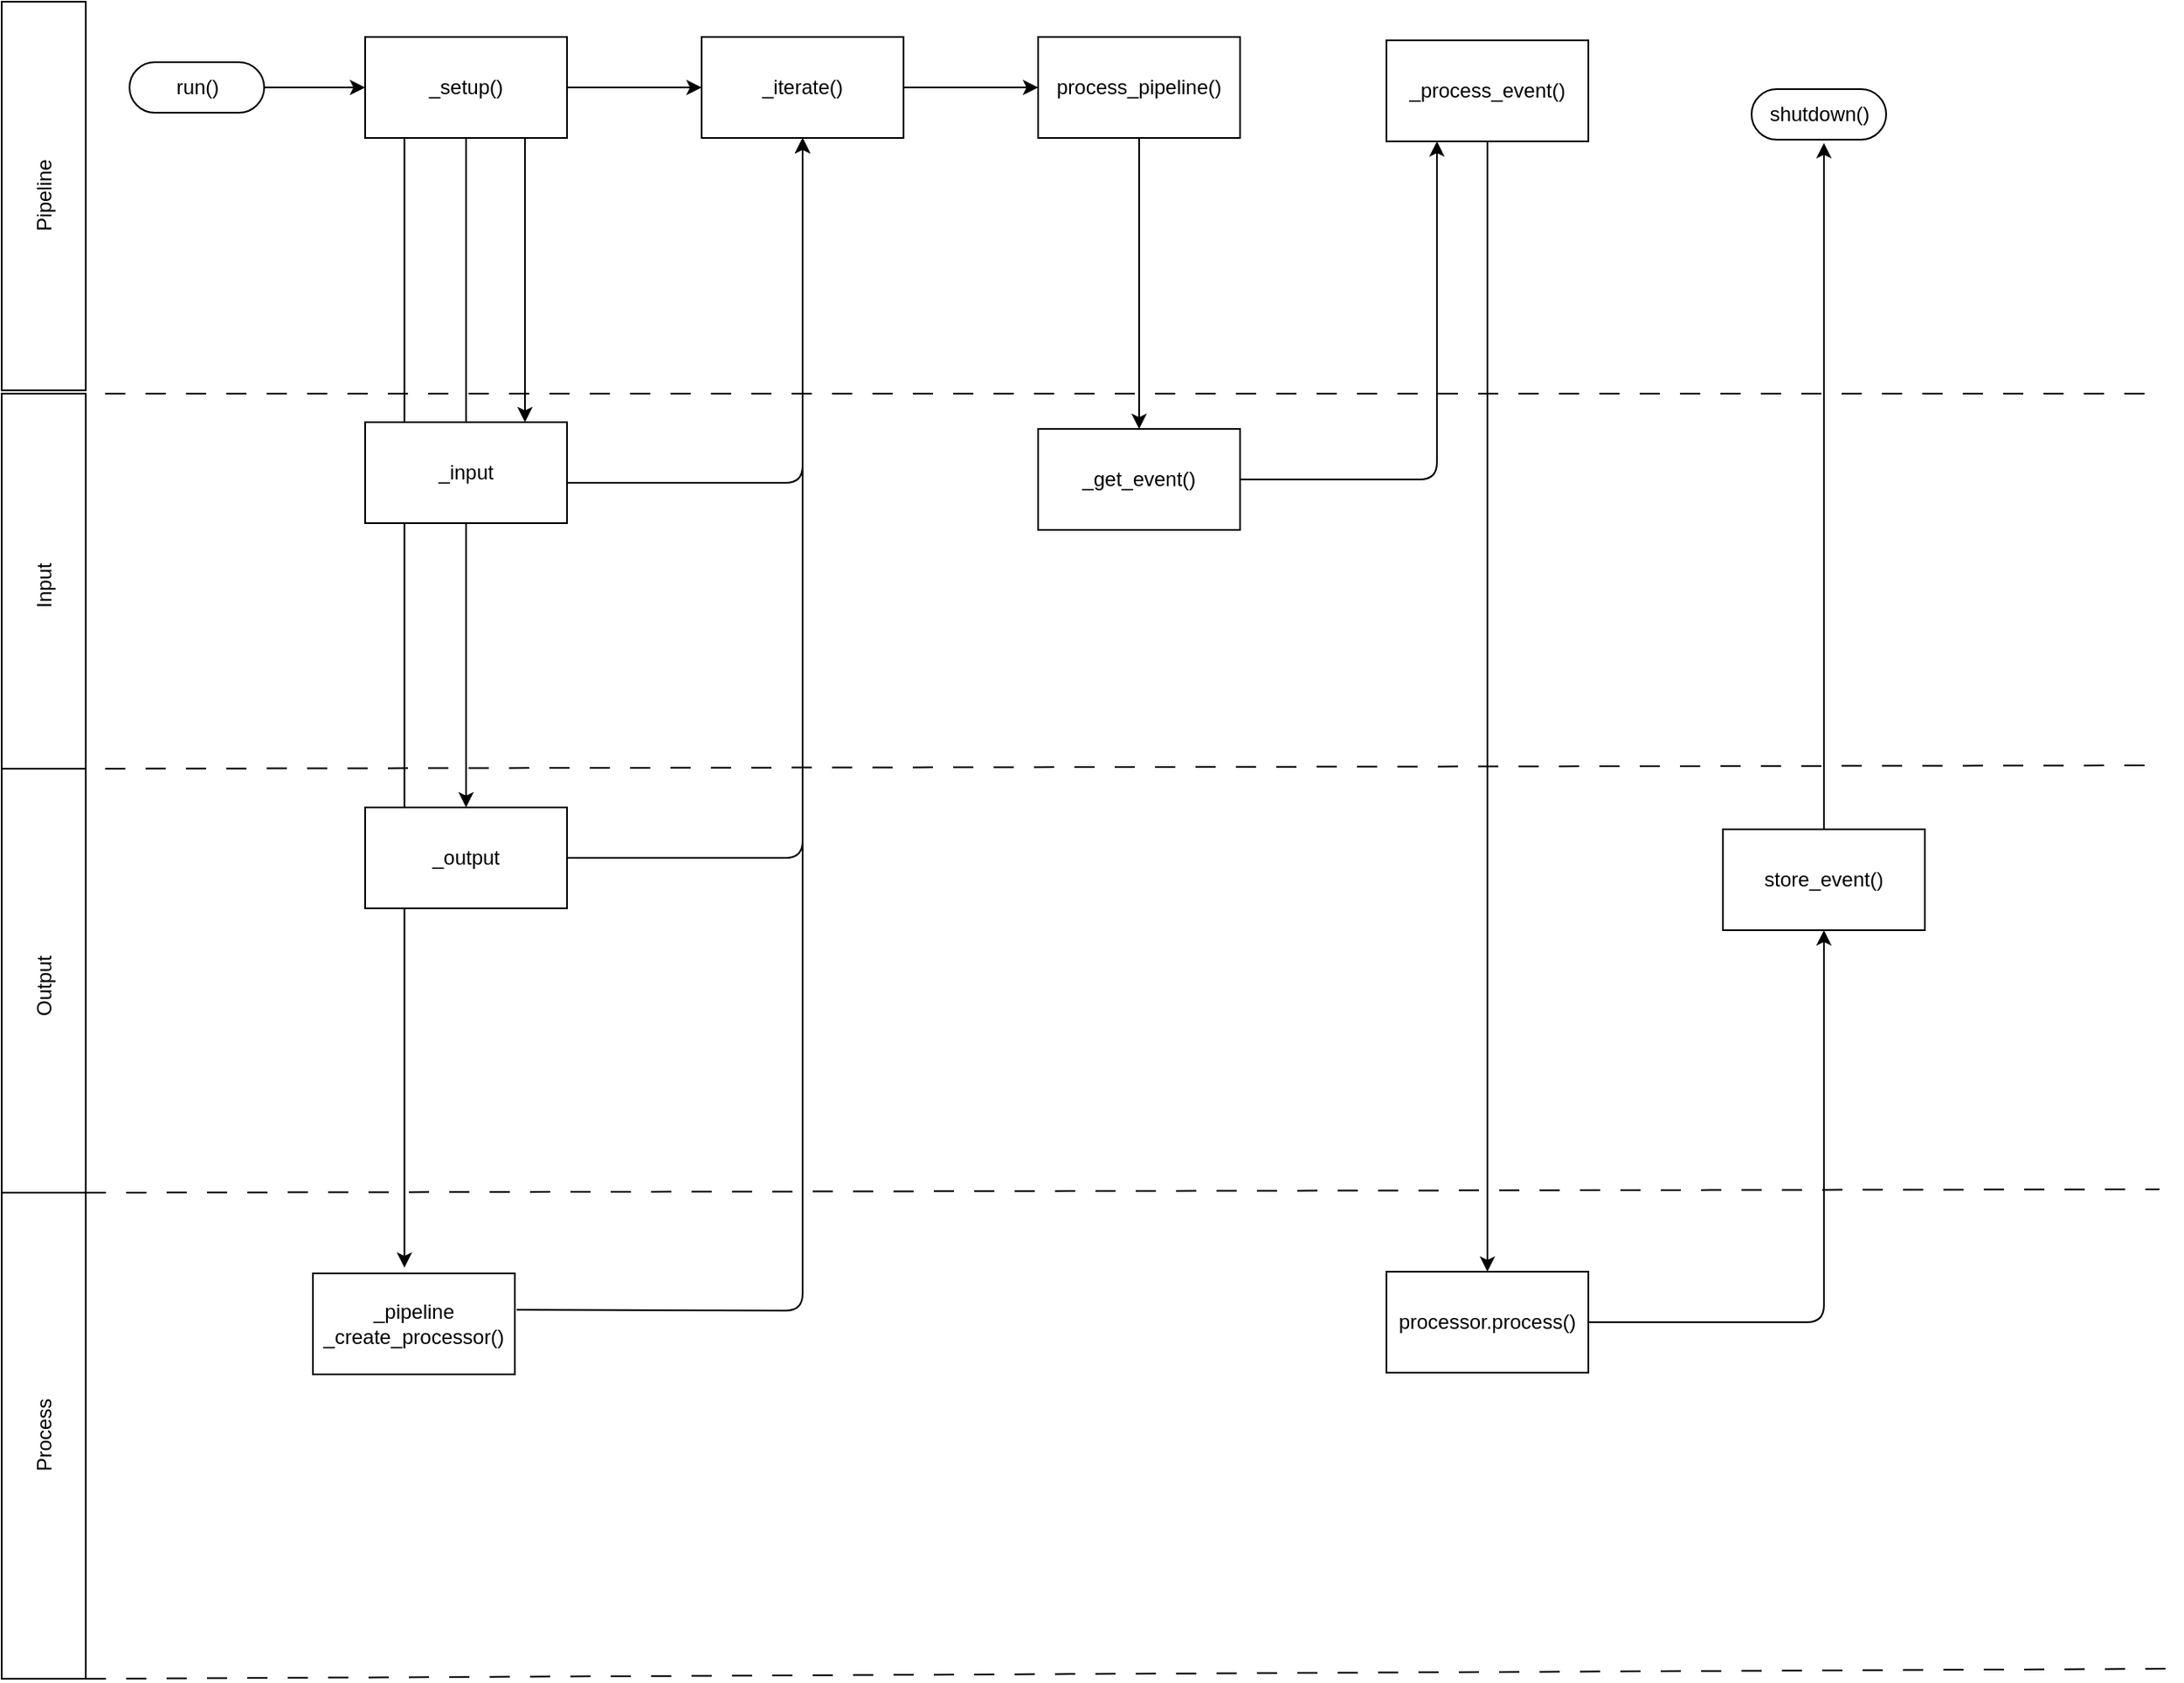 <mxfile>
    <diagram id="jAWC2LhXekvv6oqCjF-c" name="new_draft">
        <mxGraphModel dx="1072" dy="563" grid="1" gridSize="10" guides="1" tooltips="1" connect="1" arrows="1" fold="1" page="1" pageScale="1" pageWidth="850" pageHeight="1100" math="0" shadow="0">
            <root>
                <mxCell id="0"/>
                <mxCell id="1" parent="0"/>
                <mxCell id="PUErGV669JzjoP0JaTtT-1" value="Pipeline" style="html=1;dashed=0;whitespace=wrap;rotation=-90;" parent="1" vertex="1">
                    <mxGeometry x="-46.5" y="94.5" width="231" height="50" as="geometry"/>
                </mxCell>
                <mxCell id="PUErGV669JzjoP0JaTtT-2" value="Input" style="html=1;dashed=0;whitespace=wrap;rotation=-90;" parent="1" vertex="1">
                    <mxGeometry x="-45.5" y="326.5" width="229" height="50" as="geometry"/>
                </mxCell>
                <mxCell id="PUErGV669JzjoP0JaTtT-3" value="Output" style="html=1;dashed=0;whitespace=wrap;rotation=-90;" parent="1" vertex="1">
                    <mxGeometry x="-60.5" y="564.5" width="259" height="50" as="geometry"/>
                </mxCell>
                <mxCell id="PUErGV669JzjoP0JaTtT-4" value="Process" style="html=1;dashed=0;whitespace=wrap;rotation=-90;" parent="1" vertex="1">
                    <mxGeometry x="-75.5" y="831.5" width="289" height="50" as="geometry"/>
                </mxCell>
                <mxCell id="PUErGV669JzjoP0JaTtT-8" value="" style="edgeStyle=none;html=1;" parent="1" source="PUErGV669JzjoP0JaTtT-6" target="PUErGV669JzjoP0JaTtT-7" edge="1">
                    <mxGeometry relative="1" as="geometry"/>
                </mxCell>
                <mxCell id="PUErGV669JzjoP0JaTtT-6" value="run()" style="html=1;dashed=0;whitespace=wrap;shape=mxgraph.dfd.start" parent="1" vertex="1">
                    <mxGeometry x="120" y="40" width="80" height="30" as="geometry"/>
                </mxCell>
                <mxCell id="PUErGV669JzjoP0JaTtT-10" value="" style="edgeStyle=none;html=1;" parent="1" edge="1">
                    <mxGeometry relative="1" as="geometry">
                        <mxPoint x="355" y="85" as="sourcePoint"/>
                        <mxPoint x="355" y="254" as="targetPoint"/>
                    </mxGeometry>
                </mxCell>
                <mxCell id="PUErGV669JzjoP0JaTtT-12" value="" style="edgeStyle=none;html=1;" parent="1" source="PUErGV669JzjoP0JaTtT-7" target="PUErGV669JzjoP0JaTtT-11" edge="1">
                    <mxGeometry relative="1" as="geometry"/>
                </mxCell>
                <mxCell id="PUErGV669JzjoP0JaTtT-14" value="" style="edgeStyle=none;html=1;entryX=0.428;entryY=-0.057;entryDx=0;entryDy=0;entryPerimeter=0;" parent="1" edge="1">
                    <mxGeometry relative="1" as="geometry">
                        <mxPoint x="283.357" y="85" as="sourcePoint"/>
                        <mxPoint x="283.36" y="756.58" as="targetPoint"/>
                    </mxGeometry>
                </mxCell>
                <mxCell id="PUErGV669JzjoP0JaTtT-16" value="" style="edgeStyle=none;html=1;" parent="1" source="PUErGV669JzjoP0JaTtT-7" target="PUErGV669JzjoP0JaTtT-15" edge="1">
                    <mxGeometry relative="1" as="geometry"/>
                </mxCell>
                <mxCell id="PUErGV669JzjoP0JaTtT-7" value="_setup()" style="whiteSpace=wrap;html=1;dashed=0;" parent="1" vertex="1">
                    <mxGeometry x="260" y="25" width="120" height="60" as="geometry"/>
                </mxCell>
                <mxCell id="PUErGV669JzjoP0JaTtT-18" value="" style="edgeStyle=orthogonalEdgeStyle;html=1;entryX=0.5;entryY=1;entryDx=0;entryDy=0;" parent="1" source="PUErGV669JzjoP0JaTtT-9" target="PUErGV669JzjoP0JaTtT-15" edge="1">
                    <mxGeometry relative="1" as="geometry">
                        <mxPoint x="460" y="284" as="targetPoint"/>
                        <Array as="points">
                            <mxPoint x="520" y="290"/>
                        </Array>
                    </mxGeometry>
                </mxCell>
                <mxCell id="PUErGV669JzjoP0JaTtT-9" value="_input" style="whiteSpace=wrap;html=1;dashed=0;" parent="1" vertex="1">
                    <mxGeometry x="260" y="254" width="120" height="60" as="geometry"/>
                </mxCell>
                <mxCell id="PUErGV669JzjoP0JaTtT-11" value="_output" style="whiteSpace=wrap;html=1;dashed=0;" parent="1" vertex="1">
                    <mxGeometry x="260" y="483" width="120" height="60" as="geometry"/>
                </mxCell>
                <mxCell id="PUErGV669JzjoP0JaTtT-13" value="_pipeline&lt;br&gt;_create_processor()" style="whiteSpace=wrap;html=1;dashed=0;" parent="1" vertex="1">
                    <mxGeometry x="229" y="760" width="120" height="60" as="geometry"/>
                </mxCell>
                <mxCell id="1FPzQdOC1NQE9BNiDaKf-2" value="" style="edgeStyle=none;html=1;" parent="1" source="PUErGV669JzjoP0JaTtT-15" target="1FPzQdOC1NQE9BNiDaKf-1" edge="1">
                    <mxGeometry relative="1" as="geometry"/>
                </mxCell>
                <mxCell id="PUErGV669JzjoP0JaTtT-15" value="_iterate()" style="whiteSpace=wrap;html=1;dashed=0;" parent="1" vertex="1">
                    <mxGeometry x="460" y="25" width="120" height="60" as="geometry"/>
                </mxCell>
                <mxCell id="PUErGV669JzjoP0JaTtT-19" value="" style="edgeStyle=orthogonalEdgeStyle;html=1;exitX=1;exitY=0.5;exitDx=0;exitDy=0;entryX=0.5;entryY=1;entryDx=0;entryDy=0;" parent="1" source="PUErGV669JzjoP0JaTtT-11" target="PUErGV669JzjoP0JaTtT-15" edge="1">
                    <mxGeometry relative="1" as="geometry">
                        <mxPoint x="390" y="295" as="sourcePoint"/>
                        <mxPoint x="480" y="89" as="targetPoint"/>
                        <Array as="points">
                            <mxPoint x="520" y="513"/>
                        </Array>
                    </mxGeometry>
                </mxCell>
                <mxCell id="PUErGV669JzjoP0JaTtT-20" value="" style="edgeStyle=orthogonalEdgeStyle;html=1;entryX=0.5;entryY=1;entryDx=0;entryDy=0;" parent="1" target="PUErGV669JzjoP0JaTtT-15" edge="1">
                    <mxGeometry relative="1" as="geometry">
                        <mxPoint x="350" y="781.6" as="sourcePoint"/>
                        <mxPoint x="525" y="80" as="targetPoint"/>
                    </mxGeometry>
                </mxCell>
                <mxCell id="1FPzQdOC1NQE9BNiDaKf-4" value="" style="edgeStyle=none;html=1;" parent="1" source="1FPzQdOC1NQE9BNiDaKf-1" target="1FPzQdOC1NQE9BNiDaKf-3" edge="1">
                    <mxGeometry relative="1" as="geometry"/>
                </mxCell>
                <mxCell id="1FPzQdOC1NQE9BNiDaKf-1" value="process_pipeline()" style="whiteSpace=wrap;html=1;dashed=0;" parent="1" vertex="1">
                    <mxGeometry x="660" y="25" width="120" height="60" as="geometry"/>
                </mxCell>
                <mxCell id="1FPzQdOC1NQE9BNiDaKf-6" value="" style="edgeStyle=orthogonalEdgeStyle;html=1;entryX=0.25;entryY=1;entryDx=0;entryDy=0;" parent="1" source="1FPzQdOC1NQE9BNiDaKf-3" target="1FPzQdOC1NQE9BNiDaKf-5" edge="1">
                    <mxGeometry relative="1" as="geometry"/>
                </mxCell>
                <mxCell id="1FPzQdOC1NQE9BNiDaKf-3" value="_get_event()" style="whiteSpace=wrap;html=1;dashed=0;" parent="1" vertex="1">
                    <mxGeometry x="660" y="258" width="120" height="60" as="geometry"/>
                </mxCell>
                <mxCell id="1FPzQdOC1NQE9BNiDaKf-8" value="" style="edgeStyle=orthogonalEdgeStyle;html=1;" parent="1" source="1FPzQdOC1NQE9BNiDaKf-5" target="1FPzQdOC1NQE9BNiDaKf-7" edge="1">
                    <mxGeometry relative="1" as="geometry"/>
                </mxCell>
                <mxCell id="1FPzQdOC1NQE9BNiDaKf-5" value="_process_event()" style="whiteSpace=wrap;html=1;dashed=0;" parent="1" vertex="1">
                    <mxGeometry x="867" y="27" width="120" height="60" as="geometry"/>
                </mxCell>
                <mxCell id="1FPzQdOC1NQE9BNiDaKf-10" value="" style="edgeStyle=orthogonalEdgeStyle;html=1;" parent="1" source="1FPzQdOC1NQE9BNiDaKf-7" target="1FPzQdOC1NQE9BNiDaKf-9" edge="1">
                    <mxGeometry relative="1" as="geometry"/>
                </mxCell>
                <mxCell id="1FPzQdOC1NQE9BNiDaKf-7" value="processor.process()" style="whiteSpace=wrap;html=1;dashed=0;" parent="1" vertex="1">
                    <mxGeometry x="867" y="759" width="120" height="60" as="geometry"/>
                </mxCell>
                <mxCell id="1FPzQdOC1NQE9BNiDaKf-12" value="" style="edgeStyle=orthogonalEdgeStyle;html=1;" parent="1" source="1FPzQdOC1NQE9BNiDaKf-9" edge="1">
                    <mxGeometry relative="1" as="geometry">
                        <mxPoint x="1127" y="88" as="targetPoint"/>
                    </mxGeometry>
                </mxCell>
                <mxCell id="1FPzQdOC1NQE9BNiDaKf-9" value="store_event()" style="whiteSpace=wrap;html=1;dashed=0;" parent="1" vertex="1">
                    <mxGeometry x="1067" y="496" width="120" height="60" as="geometry"/>
                </mxCell>
                <mxCell id="1FPzQdOC1NQE9BNiDaKf-14" value="shutdown()" style="html=1;dashed=0;whitespace=wrap;shape=mxgraph.dfd.start" parent="1" vertex="1">
                    <mxGeometry x="1084" y="56" width="80" height="30" as="geometry"/>
                </mxCell>
                <mxCell id="vDjJmBMkllDG6C3W3-jk-1" value="" style="endArrow=none;html=1;rounded=0;exitX=1;exitY=1;exitDx=0;exitDy=0;dashed=1;dashPattern=12 12;" parent="1" source="PUErGV669JzjoP0JaTtT-4" edge="1">
                    <mxGeometry relative="1" as="geometry">
                        <mxPoint x="110" y="710" as="sourcePoint"/>
                        <mxPoint x="1326.4" y="710" as="targetPoint"/>
                    </mxGeometry>
                </mxCell>
                <mxCell id="vDjJmBMkllDG6C3W3-jk-2" value="" style="endArrow=none;html=1;rounded=0;exitX=1;exitY=0.75;exitDx=0;exitDy=0;dashed=1;dashPattern=12 12;" parent="1" source="PUErGV669JzjoP0JaTtT-3" edge="1">
                    <mxGeometry relative="1" as="geometry">
                        <mxPoint x="95" y="460" as="sourcePoint"/>
                        <mxPoint x="1327.4" y="458" as="targetPoint"/>
                    </mxGeometry>
                </mxCell>
                <mxCell id="vDjJmBMkllDG6C3W3-jk-3" value="" style="endArrow=none;html=1;rounded=0;exitX=1;exitY=0.75;exitDx=0;exitDy=0;dashed=1;dashPattern=12 12;" parent="1" source="PUErGV669JzjoP0JaTtT-2" edge="1">
                    <mxGeometry relative="1" as="geometry">
                        <mxPoint x="97" y="235" as="sourcePoint"/>
                        <mxPoint x="1329" y="237" as="targetPoint"/>
                    </mxGeometry>
                </mxCell>
                <mxCell id="vDjJmBMkllDG6C3W3-jk-4" value="" style="endArrow=none;html=1;rounded=0;exitX=0;exitY=1;exitDx=0;exitDy=0;dashed=1;dashPattern=12 12;" parent="1" source="PUErGV669JzjoP0JaTtT-4" edge="1">
                    <mxGeometry relative="1" as="geometry">
                        <mxPoint x="106" y="997" as="sourcePoint"/>
                        <mxPoint x="1338.4" y="995" as="targetPoint"/>
                    </mxGeometry>
                </mxCell>
            </root>
        </mxGraphModel>
    </diagram>
</mxfile>